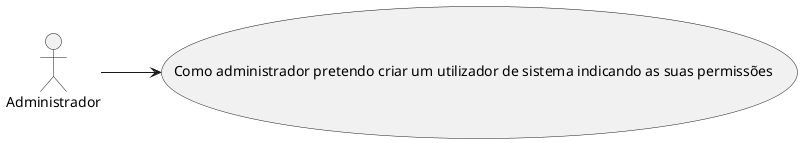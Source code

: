 @startuml
'https://plantuml.com/use-case-diagram

left to right direction
"Administrador" as nobody

nobody --> (Como administrador pretendo criar um utilizador de sistema indicando as suas permissões	)

@enduml
